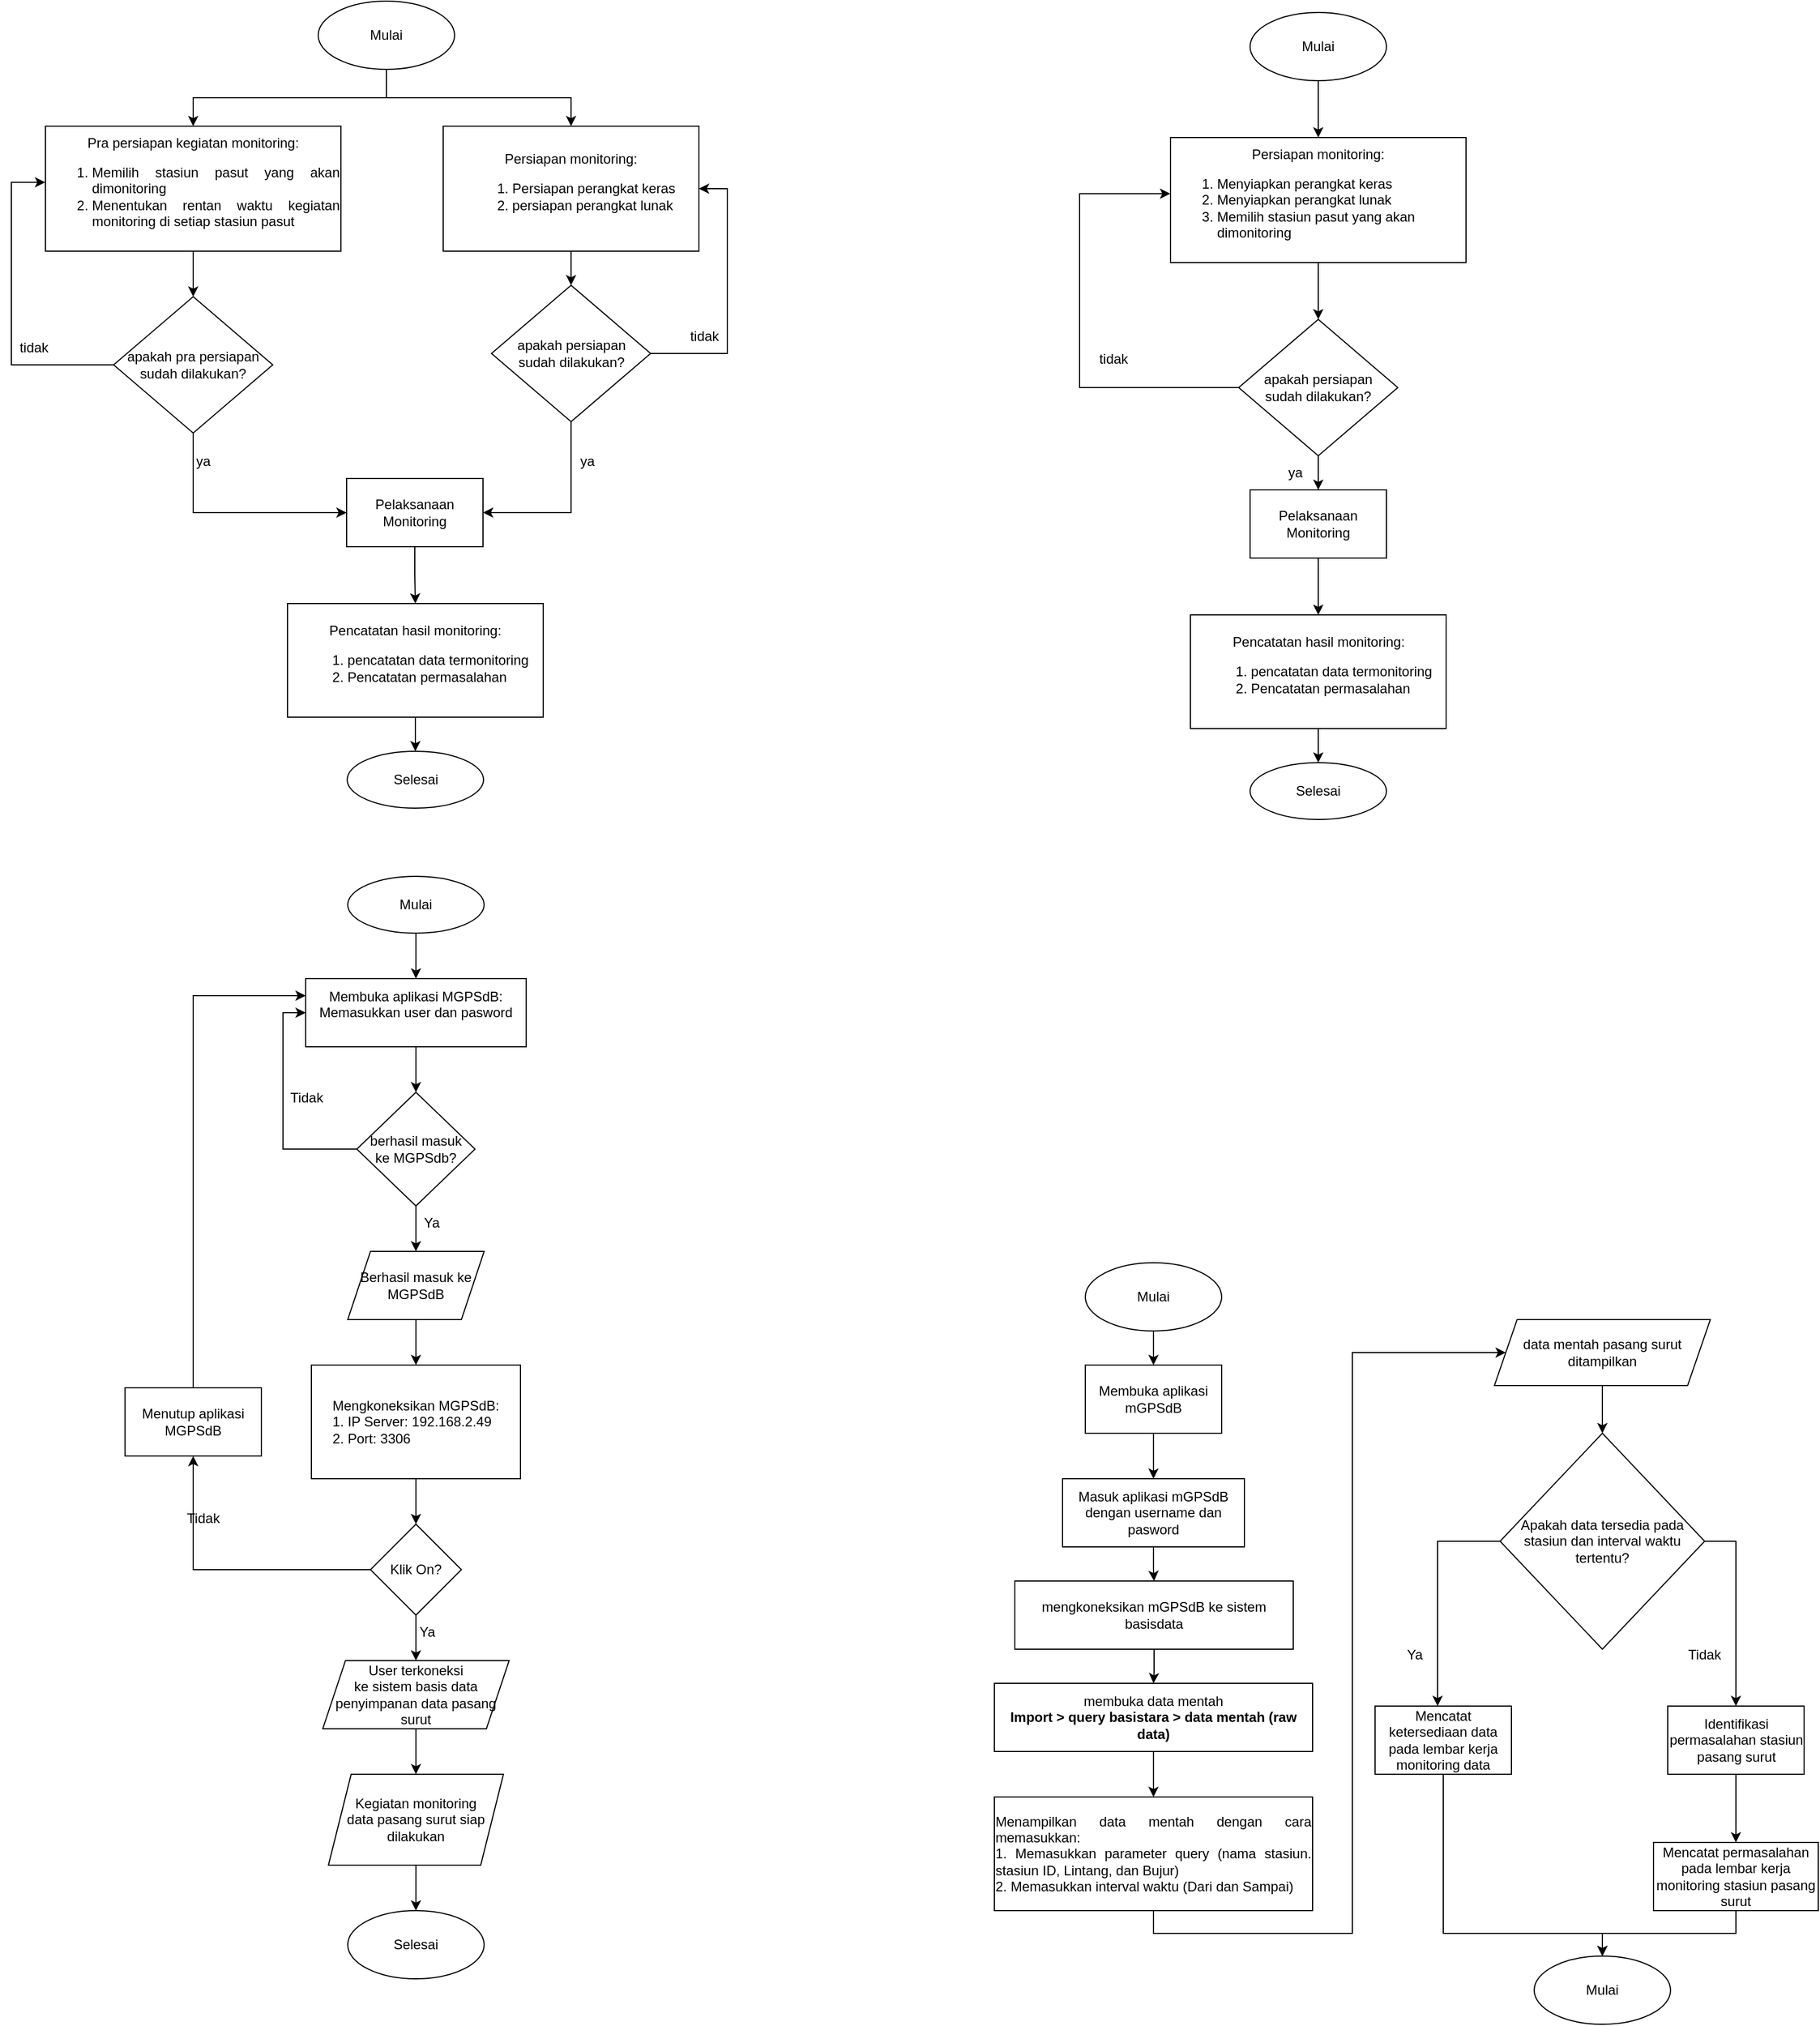 <mxfile version="18.1.3" type="github">
  <diagram id="g-Gv6t-8aT0DRsh0b5iK" name="Page-1">
    <mxGraphModel dx="2076" dy="1150" grid="1" gridSize="10" guides="1" tooltips="1" connect="1" arrows="1" fold="1" page="1" pageScale="1" pageWidth="850" pageHeight="1100" math="0" shadow="0">
      <root>
        <mxCell id="0" />
        <mxCell id="1" parent="0" />
        <mxCell id="q-GdaB6_eMzgq81kTnWl-22" style="edgeStyle=orthogonalEdgeStyle;rounded=0;orthogonalLoop=1;jettySize=auto;html=1;" parent="1" source="q-GdaB6_eMzgq81kTnWl-1" target="q-GdaB6_eMzgq81kTnWl-2" edge="1">
          <mxGeometry relative="1" as="geometry" />
        </mxCell>
        <mxCell id="q-GdaB6_eMzgq81kTnWl-23" style="edgeStyle=orthogonalEdgeStyle;rounded=0;orthogonalLoop=1;jettySize=auto;html=1;" parent="1" source="q-GdaB6_eMzgq81kTnWl-1" target="q-GdaB6_eMzgq81kTnWl-4" edge="1">
          <mxGeometry relative="1" as="geometry" />
        </mxCell>
        <mxCell id="q-GdaB6_eMzgq81kTnWl-1" value="Mulai" style="ellipse;whiteSpace=wrap;html=1;" parent="1" vertex="1">
          <mxGeometry x="340" width="120" height="60" as="geometry" />
        </mxCell>
        <mxCell id="q-GdaB6_eMzgq81kTnWl-24" style="edgeStyle=orthogonalEdgeStyle;rounded=0;orthogonalLoop=1;jettySize=auto;html=1;entryX=0.5;entryY=0;entryDx=0;entryDy=0;" parent="1" source="q-GdaB6_eMzgq81kTnWl-2" target="q-GdaB6_eMzgq81kTnWl-5" edge="1">
          <mxGeometry relative="1" as="geometry" />
        </mxCell>
        <mxCell id="q-GdaB6_eMzgq81kTnWl-2" value="&lt;div&gt;Pra persiapan kegiatan monitoring:&lt;/div&gt;&lt;ol&gt;&lt;li&gt;&lt;div align=&quot;justify&quot;&gt;Memilih stasiun pasut yang akan dimonitoring&lt;/div&gt;&lt;/li&gt;&lt;li&gt;&lt;div align=&quot;justify&quot;&gt;Menentukan rentan waktu kegiatan monitoring di setiap stasiun pasut&lt;/div&gt;&lt;/li&gt;&lt;/ol&gt;" style="rounded=0;whiteSpace=wrap;html=1;" parent="1" vertex="1">
          <mxGeometry x="100" y="110" width="260" height="110" as="geometry" />
        </mxCell>
        <mxCell id="q-GdaB6_eMzgq81kTnWl-25" style="edgeStyle=orthogonalEdgeStyle;rounded=0;orthogonalLoop=1;jettySize=auto;html=1;" parent="1" source="q-GdaB6_eMzgq81kTnWl-4" target="q-GdaB6_eMzgq81kTnWl-6" edge="1">
          <mxGeometry relative="1" as="geometry" />
        </mxCell>
        <mxCell id="q-GdaB6_eMzgq81kTnWl-4" value="&lt;div&gt;Persiapan monitoring: &lt;br&gt;&lt;/div&gt;&lt;div align=&quot;justify&quot;&gt;&lt;ol&gt;&lt;li&gt;Persiapan perangkat keras&lt;/li&gt;&lt;li&gt;persiapan perangkat lunak&lt;br&gt;&lt;/li&gt;&lt;/ol&gt;&lt;/div&gt;" style="rounded=0;whiteSpace=wrap;html=1;" parent="1" vertex="1">
          <mxGeometry x="450" y="110" width="225" height="110" as="geometry" />
        </mxCell>
        <mxCell id="q-GdaB6_eMzgq81kTnWl-9" style="edgeStyle=orthogonalEdgeStyle;rounded=0;orthogonalLoop=1;jettySize=auto;html=1;exitX=0.5;exitY=1;exitDx=0;exitDy=0;entryX=0;entryY=0.5;entryDx=0;entryDy=0;" parent="1" source="q-GdaB6_eMzgq81kTnWl-5" target="q-GdaB6_eMzgq81kTnWl-7" edge="1">
          <mxGeometry relative="1" as="geometry" />
        </mxCell>
        <mxCell id="q-GdaB6_eMzgq81kTnWl-12" style="edgeStyle=orthogonalEdgeStyle;rounded=0;orthogonalLoop=1;jettySize=auto;html=1;entryX=-0.001;entryY=0.449;entryDx=0;entryDy=0;entryPerimeter=0;exitX=0;exitY=0.5;exitDx=0;exitDy=0;" parent="1" source="q-GdaB6_eMzgq81kTnWl-5" target="q-GdaB6_eMzgq81kTnWl-2" edge="1">
          <mxGeometry relative="1" as="geometry">
            <Array as="points">
              <mxPoint x="70" y="320" />
              <mxPoint x="70" y="159" />
            </Array>
          </mxGeometry>
        </mxCell>
        <mxCell id="q-GdaB6_eMzgq81kTnWl-5" value="&lt;div&gt;apakah pra persiapan &lt;br&gt;&lt;/div&gt;&lt;div&gt;sudah dilakukan?&lt;/div&gt;" style="rhombus;whiteSpace=wrap;html=1;" parent="1" vertex="1">
          <mxGeometry x="160" y="260" width="140" height="120" as="geometry" />
        </mxCell>
        <mxCell id="q-GdaB6_eMzgq81kTnWl-11" style="edgeStyle=orthogonalEdgeStyle;rounded=0;orthogonalLoop=1;jettySize=auto;html=1;entryX=1;entryY=0.5;entryDx=0;entryDy=0;exitX=0.5;exitY=1;exitDx=0;exitDy=0;" parent="1" source="q-GdaB6_eMzgq81kTnWl-6" target="q-GdaB6_eMzgq81kTnWl-7" edge="1">
          <mxGeometry relative="1" as="geometry" />
        </mxCell>
        <mxCell id="q-GdaB6_eMzgq81kTnWl-13" style="edgeStyle=orthogonalEdgeStyle;rounded=0;orthogonalLoop=1;jettySize=auto;html=1;entryX=1;entryY=0.5;entryDx=0;entryDy=0;exitX=1;exitY=0.5;exitDx=0;exitDy=0;" parent="1" source="q-GdaB6_eMzgq81kTnWl-6" target="q-GdaB6_eMzgq81kTnWl-4" edge="1">
          <mxGeometry relative="1" as="geometry">
            <Array as="points">
              <mxPoint x="700" y="310" />
              <mxPoint x="700" y="165" />
            </Array>
          </mxGeometry>
        </mxCell>
        <mxCell id="q-GdaB6_eMzgq81kTnWl-6" value="&lt;div&gt;apakah persiapan &lt;br&gt;&lt;/div&gt;&lt;div&gt;sudah dilakukan?&lt;/div&gt;" style="rhombus;whiteSpace=wrap;html=1;" parent="1" vertex="1">
          <mxGeometry x="492.5" y="250" width="140" height="120" as="geometry" />
        </mxCell>
        <mxCell id="q-GdaB6_eMzgq81kTnWl-19" style="edgeStyle=orthogonalEdgeStyle;rounded=0;orthogonalLoop=1;jettySize=auto;html=1;entryX=0.5;entryY=0;entryDx=0;entryDy=0;" parent="1" source="q-GdaB6_eMzgq81kTnWl-7" target="q-GdaB6_eMzgq81kTnWl-18" edge="1">
          <mxGeometry relative="1" as="geometry" />
        </mxCell>
        <mxCell id="q-GdaB6_eMzgq81kTnWl-7" value="Pelaksanaan Monitoring" style="rounded=0;whiteSpace=wrap;html=1;" parent="1" vertex="1">
          <mxGeometry x="365" y="420" width="120" height="60" as="geometry" />
        </mxCell>
        <mxCell id="q-GdaB6_eMzgq81kTnWl-14" value="tidak" style="text;html=1;strokeColor=none;fillColor=none;align=center;verticalAlign=middle;whiteSpace=wrap;rounded=0;" parent="1" vertex="1">
          <mxGeometry x="60" y="290" width="60" height="30" as="geometry" />
        </mxCell>
        <mxCell id="q-GdaB6_eMzgq81kTnWl-15" value="ya" style="text;html=1;strokeColor=none;fillColor=none;align=center;verticalAlign=middle;whiteSpace=wrap;rounded=0;" parent="1" vertex="1">
          <mxGeometry x="209" y="390" width="60" height="30" as="geometry" />
        </mxCell>
        <mxCell id="q-GdaB6_eMzgq81kTnWl-16" value="tidak" style="text;html=1;strokeColor=none;fillColor=none;align=center;verticalAlign=middle;whiteSpace=wrap;rounded=0;" parent="1" vertex="1">
          <mxGeometry x="650" y="280" width="60" height="30" as="geometry" />
        </mxCell>
        <mxCell id="q-GdaB6_eMzgq81kTnWl-17" value="ya" style="text;html=1;strokeColor=none;fillColor=none;align=center;verticalAlign=middle;whiteSpace=wrap;rounded=0;" parent="1" vertex="1">
          <mxGeometry x="547" y="390" width="60" height="30" as="geometry" />
        </mxCell>
        <mxCell id="q-GdaB6_eMzgq81kTnWl-21" style="edgeStyle=orthogonalEdgeStyle;rounded=0;orthogonalLoop=1;jettySize=auto;html=1;" parent="1" source="q-GdaB6_eMzgq81kTnWl-18" target="q-GdaB6_eMzgq81kTnWl-20" edge="1">
          <mxGeometry relative="1" as="geometry" />
        </mxCell>
        <mxCell id="q-GdaB6_eMzgq81kTnWl-18" value="&lt;div&gt;Pencatatan hasil monitoring: &lt;br&gt;&lt;/div&gt;&lt;div align=&quot;justify&quot;&gt;&lt;ol&gt;&lt;li&gt;pencatatan data termonitoring&lt;br&gt;&lt;/li&gt;&lt;li&gt;Pencatatan permasalahan&lt;br&gt;&lt;/li&gt;&lt;/ol&gt;&lt;/div&gt;" style="rounded=0;whiteSpace=wrap;html=1;" parent="1" vertex="1">
          <mxGeometry x="313" y="530" width="225" height="100" as="geometry" />
        </mxCell>
        <mxCell id="q-GdaB6_eMzgq81kTnWl-20" value="Selesai" style="ellipse;whiteSpace=wrap;html=1;" parent="1" vertex="1">
          <mxGeometry x="365.5" y="660" width="120" height="50" as="geometry" />
        </mxCell>
        <mxCell id="7uTBqYcSDTizJqDWrig_-6" style="edgeStyle=orthogonalEdgeStyle;rounded=0;orthogonalLoop=1;jettySize=auto;html=1;exitX=0.5;exitY=1;exitDx=0;exitDy=0;entryX=0.5;entryY=0;entryDx=0;entryDy=0;" parent="1" source="7uTBqYcSDTizJqDWrig_-1" target="7uTBqYcSDTizJqDWrig_-2" edge="1">
          <mxGeometry relative="1" as="geometry" />
        </mxCell>
        <mxCell id="7uTBqYcSDTizJqDWrig_-1" value="Mulai" style="ellipse;whiteSpace=wrap;html=1;" parent="1" vertex="1">
          <mxGeometry x="366" y="770" width="120" height="50" as="geometry" />
        </mxCell>
        <mxCell id="7uTBqYcSDTizJqDWrig_-7" style="edgeStyle=orthogonalEdgeStyle;rounded=0;orthogonalLoop=1;jettySize=auto;html=1;entryX=0.5;entryY=0;entryDx=0;entryDy=0;" parent="1" source="7uTBqYcSDTizJqDWrig_-2" target="7uTBqYcSDTizJqDWrig_-4" edge="1">
          <mxGeometry relative="1" as="geometry" />
        </mxCell>
        <mxCell id="7uTBqYcSDTizJqDWrig_-2" value="&lt;div&gt;Membuka aplikasi MGPSdB: Memasukkan user dan pasword&lt;br&gt;&lt;/div&gt;&lt;div&gt;&lt;br&gt;&lt;/div&gt;" style="rounded=0;whiteSpace=wrap;html=1;" parent="1" vertex="1">
          <mxGeometry x="329" y="860" width="194" height="60" as="geometry" />
        </mxCell>
        <mxCell id="7uTBqYcSDTizJqDWrig_-8" style="edgeStyle=orthogonalEdgeStyle;rounded=0;orthogonalLoop=1;jettySize=auto;html=1;exitX=0.5;exitY=1;exitDx=0;exitDy=0;" parent="1" source="7uTBqYcSDTizJqDWrig_-4" target="7uTBqYcSDTizJqDWrig_-5" edge="1">
          <mxGeometry relative="1" as="geometry" />
        </mxCell>
        <mxCell id="7uTBqYcSDTizJqDWrig_-9" style="edgeStyle=orthogonalEdgeStyle;rounded=0;orthogonalLoop=1;jettySize=auto;html=1;exitX=0;exitY=0.5;exitDx=0;exitDy=0;entryX=0;entryY=0.5;entryDx=0;entryDy=0;" parent="1" source="7uTBqYcSDTizJqDWrig_-4" target="7uTBqYcSDTizJqDWrig_-2" edge="1">
          <mxGeometry relative="1" as="geometry" />
        </mxCell>
        <mxCell id="7uTBqYcSDTizJqDWrig_-4" value="&lt;div&gt;berhasil masuk&lt;/div&gt;&lt;div&gt;ke MGPSdb?&lt;br&gt;&lt;/div&gt;" style="rhombus;whiteSpace=wrap;html=1;" parent="1" vertex="1">
          <mxGeometry x="374" y="960" width="104" height="100" as="geometry" />
        </mxCell>
        <mxCell id="7uTBqYcSDTizJqDWrig_-14" style="edgeStyle=orthogonalEdgeStyle;rounded=0;orthogonalLoop=1;jettySize=auto;html=1;exitX=0.5;exitY=1;exitDx=0;exitDy=0;entryX=0.5;entryY=0;entryDx=0;entryDy=0;" parent="1" source="7uTBqYcSDTizJqDWrig_-5" target="7uTBqYcSDTizJqDWrig_-13" edge="1">
          <mxGeometry relative="1" as="geometry" />
        </mxCell>
        <mxCell id="7uTBqYcSDTizJqDWrig_-5" value="&lt;div&gt;Berhasil masuk ke &lt;br&gt;&lt;/div&gt;&lt;div&gt;MGPSdB&lt;br&gt;&lt;/div&gt;" style="shape=parallelogram;perimeter=parallelogramPerimeter;whiteSpace=wrap;html=1;fixedSize=1;" parent="1" vertex="1">
          <mxGeometry x="366" y="1100" width="120" height="60" as="geometry" />
        </mxCell>
        <mxCell id="7uTBqYcSDTizJqDWrig_-11" value="Tidak" style="text;html=1;strokeColor=none;fillColor=none;align=center;verticalAlign=middle;whiteSpace=wrap;rounded=0;" parent="1" vertex="1">
          <mxGeometry x="300" y="950" width="60" height="30" as="geometry" />
        </mxCell>
        <mxCell id="7uTBqYcSDTizJqDWrig_-12" value="Ya" style="text;html=1;strokeColor=none;fillColor=none;align=center;verticalAlign=middle;whiteSpace=wrap;rounded=0;" parent="1" vertex="1">
          <mxGeometry x="410" y="1060" width="60" height="30" as="geometry" />
        </mxCell>
        <mxCell id="7uTBqYcSDTizJqDWrig_-17" style="edgeStyle=orthogonalEdgeStyle;rounded=0;orthogonalLoop=1;jettySize=auto;html=1;exitX=0.5;exitY=1;exitDx=0;exitDy=0;entryX=0.5;entryY=0;entryDx=0;entryDy=0;" parent="1" source="7uTBqYcSDTizJqDWrig_-13" target="7uTBqYcSDTizJqDWrig_-15" edge="1">
          <mxGeometry relative="1" as="geometry" />
        </mxCell>
        <mxCell id="7uTBqYcSDTizJqDWrig_-13" value="&lt;div&gt;Mengkoneksikan MGPSdB:&lt;/div&gt;&lt;div align=&quot;left&quot;&gt;1. IP Server: 192.168.2.49&lt;/div&gt;&lt;div align=&quot;left&quot;&gt;2. Port: 3306&lt;br&gt;&lt;/div&gt;" style="rounded=0;whiteSpace=wrap;html=1;" parent="1" vertex="1">
          <mxGeometry x="334" y="1200" width="184" height="100" as="geometry" />
        </mxCell>
        <mxCell id="7uTBqYcSDTizJqDWrig_-18" style="edgeStyle=orthogonalEdgeStyle;rounded=0;orthogonalLoop=1;jettySize=auto;html=1;exitX=0.5;exitY=1;exitDx=0;exitDy=0;entryX=0.5;entryY=0;entryDx=0;entryDy=0;" parent="1" source="7uTBqYcSDTizJqDWrig_-15" target="7uTBqYcSDTizJqDWrig_-16" edge="1">
          <mxGeometry relative="1" as="geometry" />
        </mxCell>
        <mxCell id="7uTBqYcSDTizJqDWrig_-20" style="edgeStyle=orthogonalEdgeStyle;rounded=0;orthogonalLoop=1;jettySize=auto;html=1;exitX=0;exitY=0.5;exitDx=0;exitDy=0;entryX=0.5;entryY=1;entryDx=0;entryDy=0;" parent="1" source="7uTBqYcSDTizJqDWrig_-15" target="7uTBqYcSDTizJqDWrig_-19" edge="1">
          <mxGeometry relative="1" as="geometry" />
        </mxCell>
        <mxCell id="7uTBqYcSDTizJqDWrig_-15" value="Klik On?" style="rhombus;whiteSpace=wrap;html=1;" parent="1" vertex="1">
          <mxGeometry x="386" y="1340" width="80" height="80" as="geometry" />
        </mxCell>
        <mxCell id="7uTBqYcSDTizJqDWrig_-25" style="edgeStyle=orthogonalEdgeStyle;rounded=0;orthogonalLoop=1;jettySize=auto;html=1;exitX=0.5;exitY=1;exitDx=0;exitDy=0;entryX=0.5;entryY=0;entryDx=0;entryDy=0;" parent="1" source="7uTBqYcSDTizJqDWrig_-16" target="7uTBqYcSDTizJqDWrig_-24" edge="1">
          <mxGeometry relative="1" as="geometry" />
        </mxCell>
        <mxCell id="7uTBqYcSDTizJqDWrig_-16" value="&lt;div&gt;User terkoneksi&lt;/div&gt;&lt;div&gt;ke sistem basis data penyimpanan data pasang surut&lt;br&gt;&lt;/div&gt;" style="shape=parallelogram;perimeter=parallelogramPerimeter;whiteSpace=wrap;html=1;fixedSize=1;" parent="1" vertex="1">
          <mxGeometry x="344" y="1460" width="164" height="60" as="geometry" />
        </mxCell>
        <mxCell id="7uTBqYcSDTizJqDWrig_-21" style="edgeStyle=orthogonalEdgeStyle;rounded=0;orthogonalLoop=1;jettySize=auto;html=1;exitX=0.5;exitY=0;exitDx=0;exitDy=0;entryX=0;entryY=0.25;entryDx=0;entryDy=0;" parent="1" source="7uTBqYcSDTizJqDWrig_-19" target="7uTBqYcSDTizJqDWrig_-2" edge="1">
          <mxGeometry relative="1" as="geometry" />
        </mxCell>
        <mxCell id="7uTBqYcSDTizJqDWrig_-19" value="Menutup aplikasi MGPSdB" style="rounded=0;whiteSpace=wrap;html=1;" parent="1" vertex="1">
          <mxGeometry x="170" y="1220" width="120" height="60" as="geometry" />
        </mxCell>
        <mxCell id="7uTBqYcSDTizJqDWrig_-22" value="Tidak" style="text;html=1;strokeColor=none;fillColor=none;align=center;verticalAlign=middle;whiteSpace=wrap;rounded=0;" parent="1" vertex="1">
          <mxGeometry x="209" y="1320" width="60" height="30" as="geometry" />
        </mxCell>
        <mxCell id="7uTBqYcSDTizJqDWrig_-23" value="Ya" style="text;html=1;strokeColor=none;fillColor=none;align=center;verticalAlign=middle;whiteSpace=wrap;rounded=0;" parent="1" vertex="1">
          <mxGeometry x="406" y="1420" width="60" height="30" as="geometry" />
        </mxCell>
        <mxCell id="7uTBqYcSDTizJqDWrig_-27" style="edgeStyle=orthogonalEdgeStyle;rounded=0;orthogonalLoop=1;jettySize=auto;html=1;exitX=0.5;exitY=1;exitDx=0;exitDy=0;entryX=0.5;entryY=0;entryDx=0;entryDy=0;" parent="1" source="7uTBqYcSDTizJqDWrig_-24" target="7uTBqYcSDTizJqDWrig_-26" edge="1">
          <mxGeometry relative="1" as="geometry" />
        </mxCell>
        <mxCell id="7uTBqYcSDTizJqDWrig_-24" value="&lt;div&gt;Kegiatan monitoring &lt;br&gt;&lt;/div&gt;&lt;div&gt;data pasang surut siap dilakukan&lt;/div&gt;" style="shape=parallelogram;perimeter=parallelogramPerimeter;whiteSpace=wrap;html=1;fixedSize=1;" parent="1" vertex="1">
          <mxGeometry x="349" y="1560" width="154" height="80" as="geometry" />
        </mxCell>
        <mxCell id="7uTBqYcSDTizJqDWrig_-26" value="Selesai" style="ellipse;whiteSpace=wrap;html=1;" parent="1" vertex="1">
          <mxGeometry x="366" y="1680" width="120" height="60" as="geometry" />
        </mxCell>
        <mxCell id="TUfB8Dm8LAWwq6U1caam-1" style="edgeStyle=orthogonalEdgeStyle;rounded=0;orthogonalLoop=1;jettySize=auto;html=1;" parent="1" source="TUfB8Dm8LAWwq6U1caam-3" target="TUfB8Dm8LAWwq6U1caam-5" edge="1">
          <mxGeometry relative="1" as="geometry" />
        </mxCell>
        <mxCell id="TUfB8Dm8LAWwq6U1caam-3" value="Mulai" style="ellipse;whiteSpace=wrap;html=1;" parent="1" vertex="1">
          <mxGeometry x="1160" y="10" width="120" height="60" as="geometry" />
        </mxCell>
        <mxCell id="TUfB8Dm8LAWwq6U1caam-4" style="edgeStyle=orthogonalEdgeStyle;rounded=0;orthogonalLoop=1;jettySize=auto;html=1;entryX=0.5;entryY=0;entryDx=0;entryDy=0;" parent="1" source="TUfB8Dm8LAWwq6U1caam-5" target="TUfB8Dm8LAWwq6U1caam-10" edge="1">
          <mxGeometry relative="1" as="geometry" />
        </mxCell>
        <mxCell id="TUfB8Dm8LAWwq6U1caam-5" value="&lt;div&gt;Persiapan monitoring:&lt;/div&gt;&lt;div align=&quot;left&quot;&gt;&lt;ol&gt;&lt;li&gt;Menyiapkan perangkat keras&lt;/li&gt;&lt;li&gt;Menyiapkan perangkat lunak &lt;br&gt;&lt;/li&gt;&lt;li&gt;&lt;div&gt;Memilih stasiun pasut yang akan dimonitoring&lt;/div&gt;&lt;/li&gt;&lt;/ol&gt;&lt;/div&gt;" style="rounded=0;whiteSpace=wrap;html=1;" parent="1" vertex="1">
          <mxGeometry x="1090" y="120" width="260" height="110" as="geometry" />
        </mxCell>
        <mxCell id="TUfB8Dm8LAWwq6U1caam-8" style="edgeStyle=orthogonalEdgeStyle;rounded=0;orthogonalLoop=1;jettySize=auto;html=1;exitX=0.5;exitY=1;exitDx=0;exitDy=0;entryX=0.5;entryY=0;entryDx=0;entryDy=0;" parent="1" source="TUfB8Dm8LAWwq6U1caam-10" target="TUfB8Dm8LAWwq6U1caam-15" edge="1">
          <mxGeometry relative="1" as="geometry" />
        </mxCell>
        <mxCell id="TUfB8Dm8LAWwq6U1caam-9" style="edgeStyle=orthogonalEdgeStyle;rounded=0;orthogonalLoop=1;jettySize=auto;html=1;entryX=-0.001;entryY=0.449;entryDx=0;entryDy=0;entryPerimeter=0;exitX=0;exitY=0.5;exitDx=0;exitDy=0;" parent="1" source="TUfB8Dm8LAWwq6U1caam-10" target="TUfB8Dm8LAWwq6U1caam-5" edge="1">
          <mxGeometry relative="1" as="geometry">
            <Array as="points">
              <mxPoint x="1010" y="340" />
              <mxPoint x="1010" y="169" />
            </Array>
          </mxGeometry>
        </mxCell>
        <mxCell id="TUfB8Dm8LAWwq6U1caam-10" value="&lt;div&gt;apakah persiapan &lt;br&gt;&lt;/div&gt;&lt;div&gt;sudah dilakukan?&lt;/div&gt;" style="rhombus;whiteSpace=wrap;html=1;" parent="1" vertex="1">
          <mxGeometry x="1150" y="280" width="140" height="120" as="geometry" />
        </mxCell>
        <mxCell id="TUfB8Dm8LAWwq6U1caam-14" style="edgeStyle=orthogonalEdgeStyle;rounded=0;orthogonalLoop=1;jettySize=auto;html=1;entryX=0.5;entryY=0;entryDx=0;entryDy=0;" parent="1" source="TUfB8Dm8LAWwq6U1caam-15" target="TUfB8Dm8LAWwq6U1caam-21" edge="1">
          <mxGeometry relative="1" as="geometry" />
        </mxCell>
        <mxCell id="TUfB8Dm8LAWwq6U1caam-15" value="Pelaksanaan Monitoring" style="rounded=0;whiteSpace=wrap;html=1;" parent="1" vertex="1">
          <mxGeometry x="1160" y="430" width="120" height="60" as="geometry" />
        </mxCell>
        <mxCell id="TUfB8Dm8LAWwq6U1caam-16" value="tidak" style="text;html=1;strokeColor=none;fillColor=none;align=center;verticalAlign=middle;whiteSpace=wrap;rounded=0;" parent="1" vertex="1">
          <mxGeometry x="1010" y="300" width="60" height="30" as="geometry" />
        </mxCell>
        <mxCell id="TUfB8Dm8LAWwq6U1caam-17" value="ya" style="text;html=1;strokeColor=none;fillColor=none;align=center;verticalAlign=middle;whiteSpace=wrap;rounded=0;" parent="1" vertex="1">
          <mxGeometry x="1170" y="400" width="60" height="30" as="geometry" />
        </mxCell>
        <mxCell id="TUfB8Dm8LAWwq6U1caam-20" style="edgeStyle=orthogonalEdgeStyle;rounded=0;orthogonalLoop=1;jettySize=auto;html=1;" parent="1" source="TUfB8Dm8LAWwq6U1caam-21" target="TUfB8Dm8LAWwq6U1caam-22" edge="1">
          <mxGeometry relative="1" as="geometry" />
        </mxCell>
        <mxCell id="TUfB8Dm8LAWwq6U1caam-21" value="&lt;div&gt;Pencatatan hasil monitoring: &lt;br&gt;&lt;/div&gt;&lt;div align=&quot;justify&quot;&gt;&lt;ol&gt;&lt;li&gt;pencatatan data termonitoring&lt;br&gt;&lt;/li&gt;&lt;li&gt;Pencatatan permasalahan&lt;br&gt;&lt;/li&gt;&lt;/ol&gt;&lt;/div&gt;" style="rounded=0;whiteSpace=wrap;html=1;" parent="1" vertex="1">
          <mxGeometry x="1107.5" y="540" width="225" height="100" as="geometry" />
        </mxCell>
        <mxCell id="TUfB8Dm8LAWwq6U1caam-22" value="Selesai" style="ellipse;whiteSpace=wrap;html=1;" parent="1" vertex="1">
          <mxGeometry x="1160" y="670" width="120" height="50" as="geometry" />
        </mxCell>
        <mxCell id="jBIwJwBZVAnd_NPy7Llb-20" style="edgeStyle=orthogonalEdgeStyle;rounded=0;orthogonalLoop=1;jettySize=auto;html=1;exitX=0.5;exitY=1;exitDx=0;exitDy=0;entryX=0.5;entryY=0;entryDx=0;entryDy=0;" edge="1" parent="1" source="jBIwJwBZVAnd_NPy7Llb-1" target="jBIwJwBZVAnd_NPy7Llb-2">
          <mxGeometry relative="1" as="geometry" />
        </mxCell>
        <mxCell id="jBIwJwBZVAnd_NPy7Llb-1" value="Mulai" style="ellipse;whiteSpace=wrap;html=1;" vertex="1" parent="1">
          <mxGeometry x="1015" y="1110" width="120" height="60" as="geometry" />
        </mxCell>
        <mxCell id="jBIwJwBZVAnd_NPy7Llb-21" style="edgeStyle=orthogonalEdgeStyle;rounded=0;orthogonalLoop=1;jettySize=auto;html=1;exitX=0.5;exitY=1;exitDx=0;exitDy=0;entryX=0.5;entryY=0;entryDx=0;entryDy=0;" edge="1" parent="1" source="jBIwJwBZVAnd_NPy7Llb-2" target="jBIwJwBZVAnd_NPy7Llb-3">
          <mxGeometry relative="1" as="geometry" />
        </mxCell>
        <mxCell id="jBIwJwBZVAnd_NPy7Llb-2" value="Membuka aplikasi mGPSdB" style="rounded=0;whiteSpace=wrap;html=1;" vertex="1" parent="1">
          <mxGeometry x="1015" y="1200" width="120" height="60" as="geometry" />
        </mxCell>
        <mxCell id="jBIwJwBZVAnd_NPy7Llb-22" style="edgeStyle=orthogonalEdgeStyle;rounded=0;orthogonalLoop=1;jettySize=auto;html=1;exitX=0.5;exitY=1;exitDx=0;exitDy=0;" edge="1" parent="1" source="jBIwJwBZVAnd_NPy7Llb-3" target="jBIwJwBZVAnd_NPy7Llb-4">
          <mxGeometry relative="1" as="geometry" />
        </mxCell>
        <mxCell id="jBIwJwBZVAnd_NPy7Llb-3" value="Masuk aplikasi mGPSdB dengan username dan pasword" style="rounded=0;whiteSpace=wrap;html=1;" vertex="1" parent="1">
          <mxGeometry x="995" y="1300" width="160" height="60" as="geometry" />
        </mxCell>
        <mxCell id="jBIwJwBZVAnd_NPy7Llb-23" style="edgeStyle=orthogonalEdgeStyle;rounded=0;orthogonalLoop=1;jettySize=auto;html=1;exitX=0.5;exitY=1;exitDx=0;exitDy=0;" edge="1" parent="1" source="jBIwJwBZVAnd_NPy7Llb-4" target="jBIwJwBZVAnd_NPy7Llb-5">
          <mxGeometry relative="1" as="geometry" />
        </mxCell>
        <mxCell id="jBIwJwBZVAnd_NPy7Llb-4" value="mengkoneksikan mGPSdB ke sistem basisdata " style="rounded=0;whiteSpace=wrap;html=1;" vertex="1" parent="1">
          <mxGeometry x="953" y="1390" width="245" height="60" as="geometry" />
        </mxCell>
        <mxCell id="jBIwJwBZVAnd_NPy7Llb-24" style="edgeStyle=orthogonalEdgeStyle;rounded=0;orthogonalLoop=1;jettySize=auto;html=1;exitX=0.5;exitY=1;exitDx=0;exitDy=0;entryX=0.5;entryY=0;entryDx=0;entryDy=0;" edge="1" parent="1" source="jBIwJwBZVAnd_NPy7Llb-5" target="jBIwJwBZVAnd_NPy7Llb-6">
          <mxGeometry relative="1" as="geometry" />
        </mxCell>
        <mxCell id="jBIwJwBZVAnd_NPy7Llb-5" value="&lt;div&gt;membuka data mentah&lt;/div&gt;&lt;div&gt;&lt;b&gt;Import &amp;gt; query basistara &amp;gt; data mentah (raw data)&lt;/b&gt;&lt;br&gt;&lt;/div&gt;" style="rounded=0;whiteSpace=wrap;html=1;" vertex="1" parent="1">
          <mxGeometry x="935" y="1480" width="280" height="60" as="geometry" />
        </mxCell>
        <mxCell id="jBIwJwBZVAnd_NPy7Llb-25" style="edgeStyle=orthogonalEdgeStyle;rounded=0;orthogonalLoop=1;jettySize=auto;html=1;exitX=0.5;exitY=1;exitDx=0;exitDy=0;" edge="1" parent="1" source="jBIwJwBZVAnd_NPy7Llb-6" target="jBIwJwBZVAnd_NPy7Llb-7">
          <mxGeometry relative="1" as="geometry">
            <Array as="points">
              <mxPoint x="1075" y="1700" />
              <mxPoint x="1250" y="1700" />
              <mxPoint x="1250" y="1189" />
            </Array>
          </mxGeometry>
        </mxCell>
        <mxCell id="jBIwJwBZVAnd_NPy7Llb-6" value="&lt;div align=&quot;justify&quot;&gt;Menampilkan data mentah dengan cara memasukkan: &lt;br&gt;&lt;/div&gt;&lt;div align=&quot;justify&quot;&gt;1. Memasukkan parameter query (nama stasiun. stasiun ID, Lintang, dan Bujur)&lt;/div&gt;&lt;div align=&quot;justify&quot;&gt;2. Memasukkan interval waktu (Dari dan Sampai)&lt;br&gt;&lt;/div&gt;" style="rounded=0;whiteSpace=wrap;html=1;" vertex="1" parent="1">
          <mxGeometry x="935" y="1580" width="280" height="100" as="geometry" />
        </mxCell>
        <mxCell id="jBIwJwBZVAnd_NPy7Llb-26" style="edgeStyle=orthogonalEdgeStyle;rounded=0;orthogonalLoop=1;jettySize=auto;html=1;exitX=0.5;exitY=1;exitDx=0;exitDy=0;entryX=0.5;entryY=0;entryDx=0;entryDy=0;" edge="1" parent="1" source="jBIwJwBZVAnd_NPy7Llb-7" target="jBIwJwBZVAnd_NPy7Llb-8">
          <mxGeometry relative="1" as="geometry" />
        </mxCell>
        <mxCell id="jBIwJwBZVAnd_NPy7Llb-7" value="&lt;div&gt;data mentah pasang surut &lt;br&gt;&lt;/div&gt;&lt;div&gt;ditampilkan&lt;br&gt;&lt;/div&gt;" style="shape=parallelogram;perimeter=parallelogramPerimeter;whiteSpace=wrap;html=1;fixedSize=1;" vertex="1" parent="1">
          <mxGeometry x="1375" y="1160" width="190" height="58" as="geometry" />
        </mxCell>
        <mxCell id="jBIwJwBZVAnd_NPy7Llb-11" style="edgeStyle=orthogonalEdgeStyle;rounded=0;orthogonalLoop=1;jettySize=auto;html=1;" edge="1" parent="1" source="jBIwJwBZVAnd_NPy7Llb-8" target="jBIwJwBZVAnd_NPy7Llb-9">
          <mxGeometry relative="1" as="geometry">
            <Array as="points">
              <mxPoint x="1325" y="1355" />
            </Array>
          </mxGeometry>
        </mxCell>
        <mxCell id="jBIwJwBZVAnd_NPy7Llb-14" style="edgeStyle=orthogonalEdgeStyle;rounded=0;orthogonalLoop=1;jettySize=auto;html=1;exitX=1;exitY=0.5;exitDx=0;exitDy=0;" edge="1" parent="1" source="jBIwJwBZVAnd_NPy7Llb-8" target="jBIwJwBZVAnd_NPy7Llb-10">
          <mxGeometry relative="1" as="geometry" />
        </mxCell>
        <mxCell id="jBIwJwBZVAnd_NPy7Llb-8" value="Apakah data tersedia pada stasiun dan interval waktu tertentu?" style="rhombus;whiteSpace=wrap;html=1;" vertex="1" parent="1">
          <mxGeometry x="1380" y="1260" width="180" height="190" as="geometry" />
        </mxCell>
        <mxCell id="jBIwJwBZVAnd_NPy7Llb-19" style="edgeStyle=orthogonalEdgeStyle;rounded=0;orthogonalLoop=1;jettySize=auto;html=1;exitX=0.5;exitY=1;exitDx=0;exitDy=0;entryX=0.5;entryY=0;entryDx=0;entryDy=0;" edge="1" parent="1" source="jBIwJwBZVAnd_NPy7Llb-9" target="jBIwJwBZVAnd_NPy7Llb-17">
          <mxGeometry relative="1" as="geometry">
            <Array as="points">
              <mxPoint x="1330" y="1700" />
              <mxPoint x="1470" y="1700" />
            </Array>
          </mxGeometry>
        </mxCell>
        <mxCell id="jBIwJwBZVAnd_NPy7Llb-9" value="Mencatat ketersediaan data pada lembar kerja monitoring data" style="rounded=0;whiteSpace=wrap;html=1;" vertex="1" parent="1">
          <mxGeometry x="1270" y="1500" width="120" height="60" as="geometry" />
        </mxCell>
        <mxCell id="jBIwJwBZVAnd_NPy7Llb-16" style="edgeStyle=orthogonalEdgeStyle;rounded=0;orthogonalLoop=1;jettySize=auto;html=1;exitX=0.5;exitY=1;exitDx=0;exitDy=0;" edge="1" parent="1" source="jBIwJwBZVAnd_NPy7Llb-10" target="jBIwJwBZVAnd_NPy7Llb-15">
          <mxGeometry relative="1" as="geometry" />
        </mxCell>
        <mxCell id="jBIwJwBZVAnd_NPy7Llb-10" value="Identifikasi permasalahan stasiun pasang surut" style="rounded=0;whiteSpace=wrap;html=1;" vertex="1" parent="1">
          <mxGeometry x="1527.5" y="1500" width="120" height="60" as="geometry" />
        </mxCell>
        <mxCell id="jBIwJwBZVAnd_NPy7Llb-12" value="Ya" style="text;html=1;strokeColor=none;fillColor=none;align=center;verticalAlign=middle;whiteSpace=wrap;rounded=0;" vertex="1" parent="1">
          <mxGeometry x="1275" y="1440" width="60" height="30" as="geometry" />
        </mxCell>
        <mxCell id="jBIwJwBZVAnd_NPy7Llb-13" value="Tidak" style="text;html=1;strokeColor=none;fillColor=none;align=center;verticalAlign=middle;whiteSpace=wrap;rounded=0;" vertex="1" parent="1">
          <mxGeometry x="1530" y="1440" width="60" height="30" as="geometry" />
        </mxCell>
        <mxCell id="jBIwJwBZVAnd_NPy7Llb-18" style="edgeStyle=orthogonalEdgeStyle;rounded=0;orthogonalLoop=1;jettySize=auto;html=1;exitX=0.5;exitY=1;exitDx=0;exitDy=0;" edge="1" parent="1" source="jBIwJwBZVAnd_NPy7Llb-15" target="jBIwJwBZVAnd_NPy7Llb-17">
          <mxGeometry relative="1" as="geometry" />
        </mxCell>
        <mxCell id="jBIwJwBZVAnd_NPy7Llb-15" value="Mencatat permasalahan pada lembar kerja monitoring stasiun pasang surut" style="rounded=0;whiteSpace=wrap;html=1;" vertex="1" parent="1">
          <mxGeometry x="1515" y="1620" width="145" height="60" as="geometry" />
        </mxCell>
        <mxCell id="jBIwJwBZVAnd_NPy7Llb-17" value="Mulai" style="ellipse;whiteSpace=wrap;html=1;" vertex="1" parent="1">
          <mxGeometry x="1410" y="1720" width="120" height="60" as="geometry" />
        </mxCell>
      </root>
    </mxGraphModel>
  </diagram>
</mxfile>

